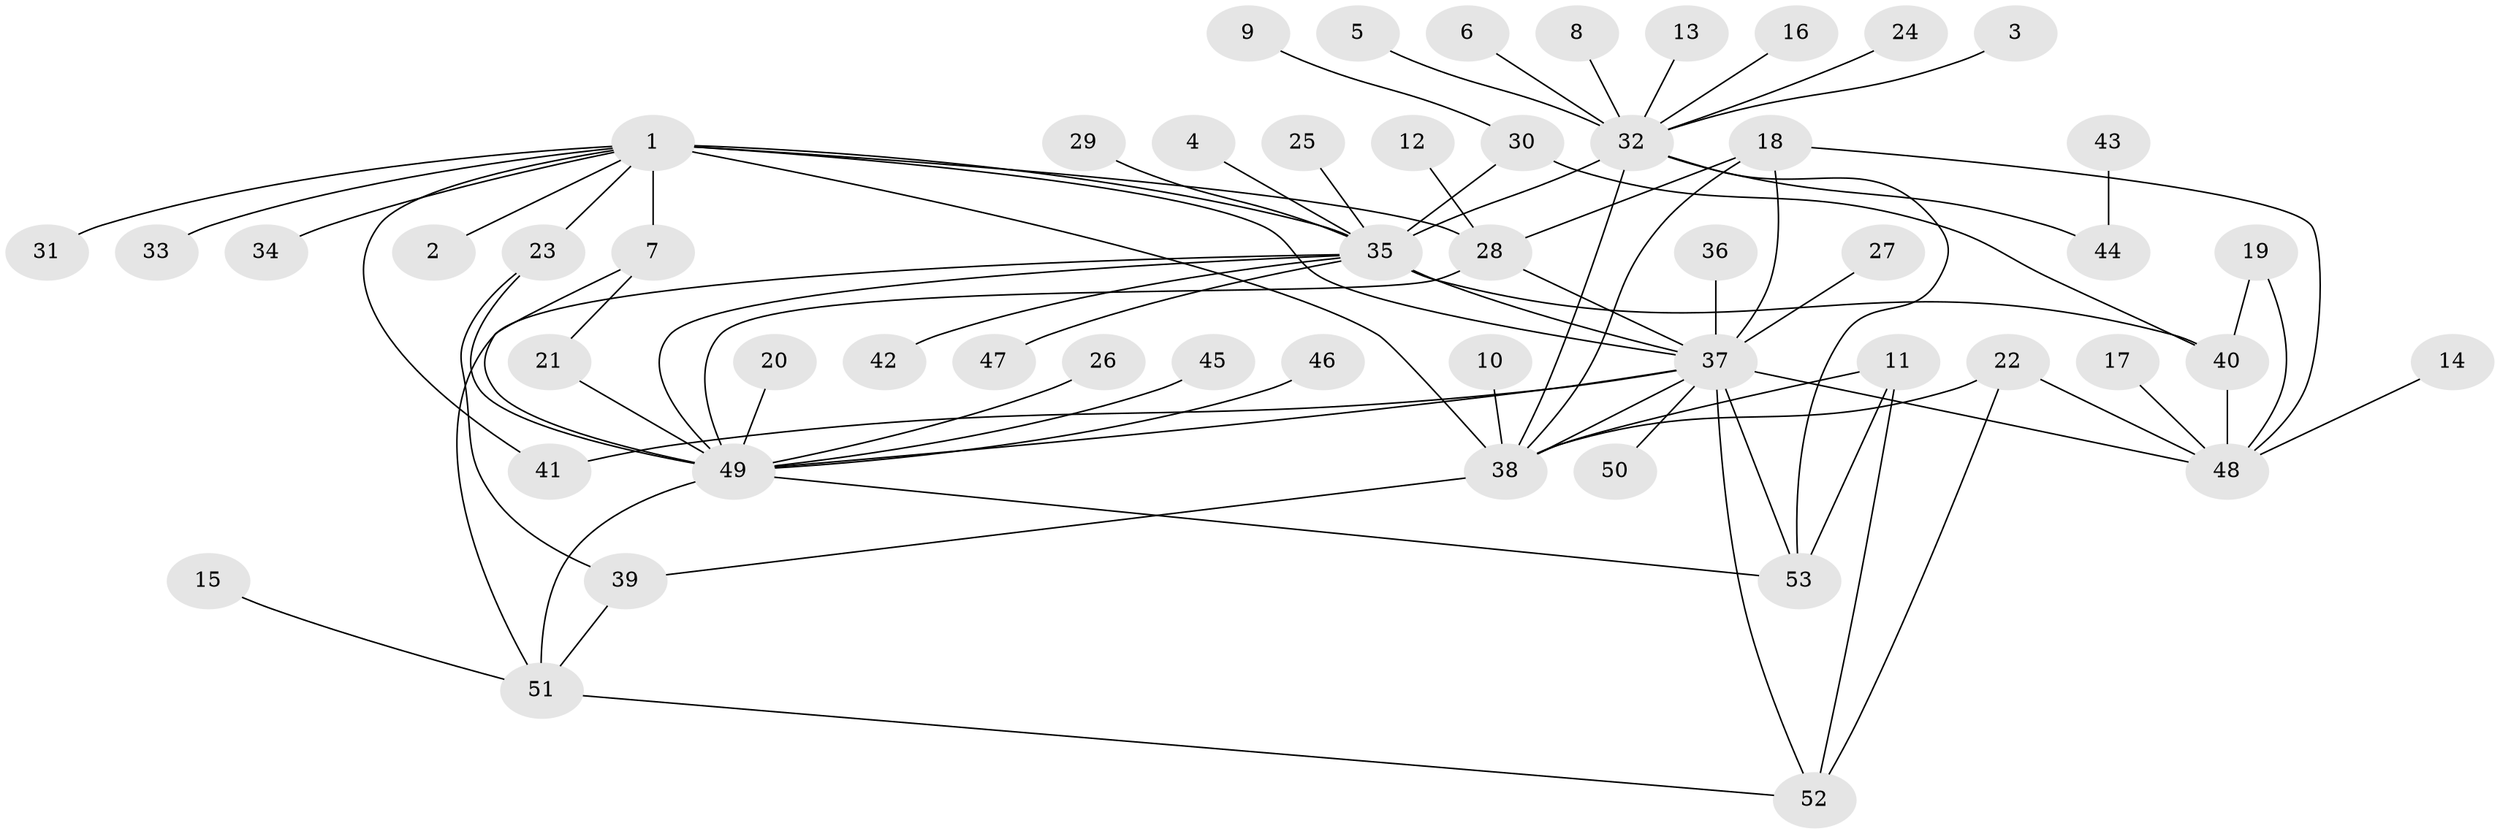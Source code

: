 // original degree distribution, {8: 0.009433962264150943, 11: 0.018867924528301886, 1: 0.4716981132075472, 22: 0.009433962264150943, 2: 0.16981132075471697, 3: 0.16037735849056603, 6: 0.03773584905660377, 16: 0.009433962264150943, 4: 0.07547169811320754, 5: 0.018867924528301886, 10: 0.009433962264150943, 13: 0.009433962264150943}
// Generated by graph-tools (version 1.1) at 2025/26/03/09/25 03:26:01]
// undirected, 53 vertices, 78 edges
graph export_dot {
graph [start="1"]
  node [color=gray90,style=filled];
  1;
  2;
  3;
  4;
  5;
  6;
  7;
  8;
  9;
  10;
  11;
  12;
  13;
  14;
  15;
  16;
  17;
  18;
  19;
  20;
  21;
  22;
  23;
  24;
  25;
  26;
  27;
  28;
  29;
  30;
  31;
  32;
  33;
  34;
  35;
  36;
  37;
  38;
  39;
  40;
  41;
  42;
  43;
  44;
  45;
  46;
  47;
  48;
  49;
  50;
  51;
  52;
  53;
  1 -- 2 [weight=1.0];
  1 -- 7 [weight=1.0];
  1 -- 23 [weight=2.0];
  1 -- 28 [weight=1.0];
  1 -- 31 [weight=1.0];
  1 -- 33 [weight=1.0];
  1 -- 34 [weight=1.0];
  1 -- 35 [weight=3.0];
  1 -- 37 [weight=1.0];
  1 -- 38 [weight=2.0];
  1 -- 41 [weight=1.0];
  3 -- 32 [weight=1.0];
  4 -- 35 [weight=1.0];
  5 -- 32 [weight=1.0];
  6 -- 32 [weight=1.0];
  7 -- 21 [weight=1.0];
  7 -- 49 [weight=1.0];
  8 -- 32 [weight=1.0];
  9 -- 30 [weight=1.0];
  10 -- 38 [weight=1.0];
  11 -- 38 [weight=1.0];
  11 -- 52 [weight=1.0];
  11 -- 53 [weight=1.0];
  12 -- 28 [weight=1.0];
  13 -- 32 [weight=1.0];
  14 -- 48 [weight=1.0];
  15 -- 51 [weight=1.0];
  16 -- 32 [weight=1.0];
  17 -- 48 [weight=1.0];
  18 -- 28 [weight=1.0];
  18 -- 37 [weight=1.0];
  18 -- 38 [weight=1.0];
  18 -- 48 [weight=1.0];
  19 -- 40 [weight=1.0];
  19 -- 48 [weight=1.0];
  20 -- 49 [weight=1.0];
  21 -- 49 [weight=1.0];
  22 -- 38 [weight=1.0];
  22 -- 48 [weight=1.0];
  22 -- 52 [weight=1.0];
  23 -- 39 [weight=1.0];
  23 -- 49 [weight=1.0];
  24 -- 32 [weight=1.0];
  25 -- 35 [weight=1.0];
  26 -- 49 [weight=1.0];
  27 -- 37 [weight=1.0];
  28 -- 37 [weight=3.0];
  28 -- 49 [weight=1.0];
  29 -- 35 [weight=1.0];
  30 -- 35 [weight=1.0];
  30 -- 40 [weight=1.0];
  32 -- 35 [weight=3.0];
  32 -- 38 [weight=3.0];
  32 -- 44 [weight=1.0];
  32 -- 53 [weight=1.0];
  35 -- 37 [weight=2.0];
  35 -- 40 [weight=1.0];
  35 -- 42 [weight=1.0];
  35 -- 47 [weight=1.0];
  35 -- 49 [weight=1.0];
  35 -- 51 [weight=1.0];
  36 -- 37 [weight=1.0];
  37 -- 38 [weight=1.0];
  37 -- 41 [weight=1.0];
  37 -- 48 [weight=1.0];
  37 -- 49 [weight=1.0];
  37 -- 50 [weight=1.0];
  37 -- 52 [weight=1.0];
  37 -- 53 [weight=1.0];
  38 -- 39 [weight=1.0];
  39 -- 51 [weight=1.0];
  40 -- 48 [weight=1.0];
  43 -- 44 [weight=1.0];
  45 -- 49 [weight=1.0];
  46 -- 49 [weight=1.0];
  49 -- 51 [weight=1.0];
  49 -- 53 [weight=1.0];
  51 -- 52 [weight=1.0];
}
